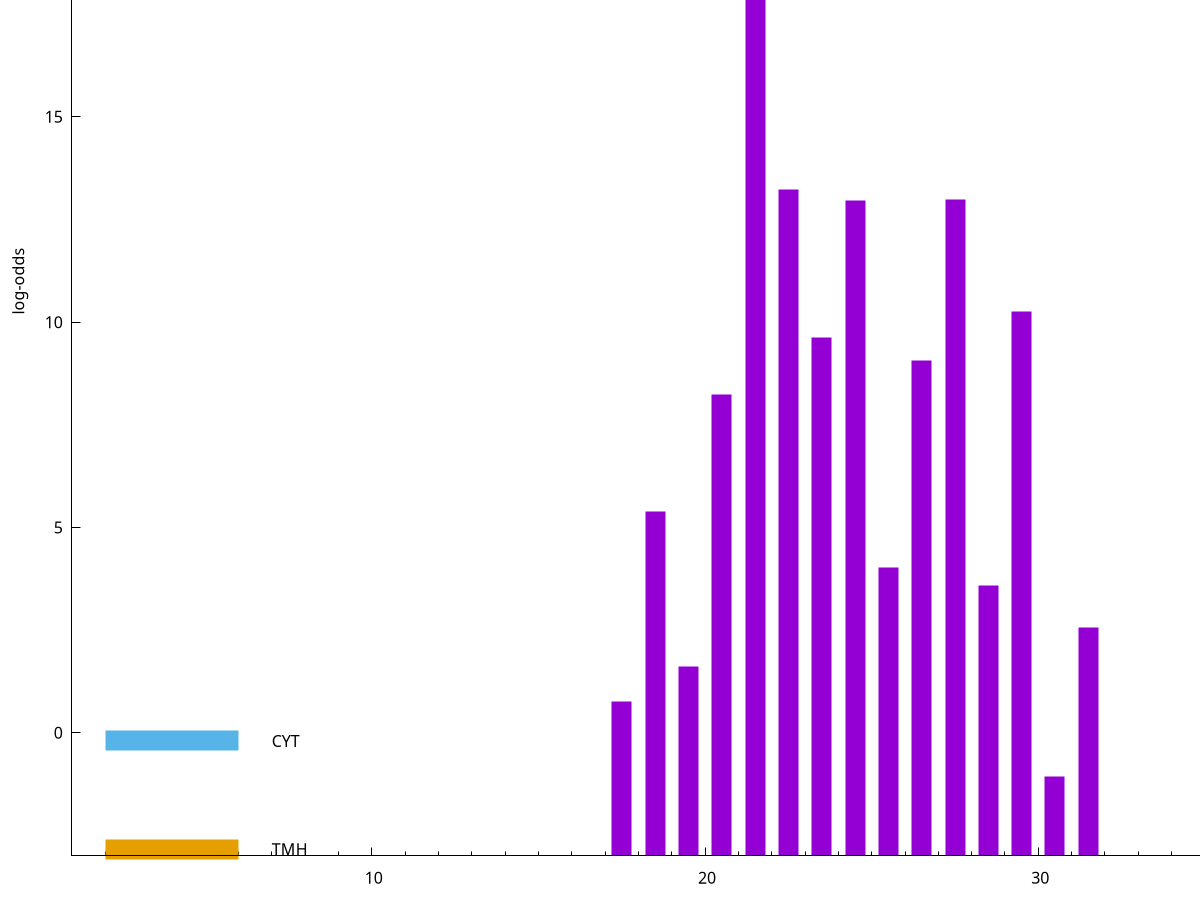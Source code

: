 set title "LipoP predictions for SRR3467249.gff"
set size 2., 1.4
set xrange [1:70] 
set mxtics 10
set yrange [-3:25]
set y2range [0:28]
set ylabel "log-odds"
set term postscript eps color solid "Helvetica" 30
set output "SRR3467249.gff75.eps"
set arrow from 2,21.7277 to 6,21.7277 nohead lt 1 lw 20
set label "SpI" at 7,21.7277
set arrow from 2,-0.200913 to 6,-0.200913 nohead lt 3 lw 20
set label "CYT" at 7,-0.200913
set arrow from 2,-2.83729 to 6,-2.83729 nohead lt 4 lw 20
set label "TMH" at 7,-2.83729
set arrow from 2,21.7277 to 6,21.7277 nohead lt 1 lw 20
set label "SpI" at 7,21.7277
# NOTE: The scores below are the log-odds scores with the threshold
# NOTE: subtracted (a hack to make gnuplot make the histogram all
# NOTE: look nice).
plot "-" axes x1y2 title "" with impulses lt 1 lw 20
21.500000 24.715700
22.500000 16.228100
27.500000 15.992500
24.500000 15.958000
29.500000 13.270300
23.500000 12.629380
26.500000 12.064250
20.500000 11.246040
18.500000 8.383980
25.500000 7.019020
28.500000 6.591740
31.500000 5.564150
19.500000 4.615450
17.500000 3.771447
30.500000 1.928250
e
exit
